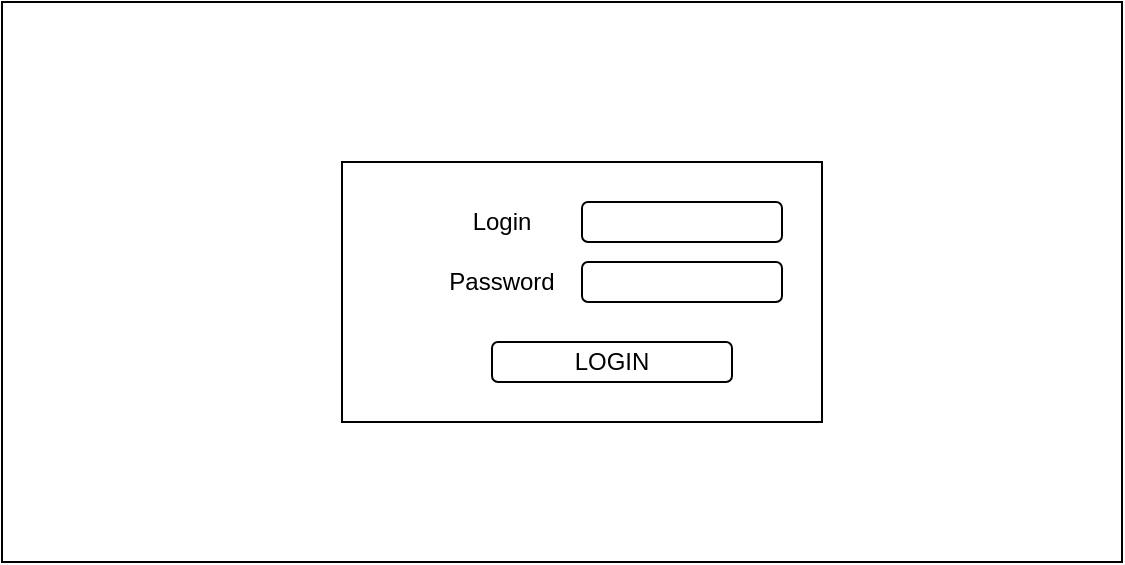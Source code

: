 <mxfile version="14.5.7" type="github">
  <diagram id="3zBokrBIPQ69dkRLH_zG" name="Page-1">
    <mxGraphModel dx="796" dy="494" grid="1" gridSize="10" guides="1" tooltips="1" connect="1" arrows="1" fold="1" page="1" pageScale="1" pageWidth="850" pageHeight="1100" math="0" shadow="0">
      <root>
        <mxCell id="0" />
        <mxCell id="1" parent="0" />
        <mxCell id="VdiR7Nu6vzVMNhyCqP86-1" value="" style="rounded=0;whiteSpace=wrap;html=1;" vertex="1" parent="1">
          <mxGeometry x="120" y="120" width="560" height="280" as="geometry" />
        </mxCell>
        <mxCell id="VdiR7Nu6vzVMNhyCqP86-3" value="" style="rounded=0;whiteSpace=wrap;html=1;" vertex="1" parent="1">
          <mxGeometry x="290" y="200" width="240" height="130" as="geometry" />
        </mxCell>
        <mxCell id="VdiR7Nu6vzVMNhyCqP86-6" value="" style="group" vertex="1" connectable="0" parent="1">
          <mxGeometry x="350" y="220" width="160" height="20" as="geometry" />
        </mxCell>
        <mxCell id="VdiR7Nu6vzVMNhyCqP86-4" value="" style="rounded=1;whiteSpace=wrap;html=1;" vertex="1" parent="VdiR7Nu6vzVMNhyCqP86-6">
          <mxGeometry x="60" width="100" height="20" as="geometry" />
        </mxCell>
        <mxCell id="VdiR7Nu6vzVMNhyCqP86-5" value="Login" style="text;html=1;strokeColor=none;fillColor=none;align=center;verticalAlign=middle;whiteSpace=wrap;rounded=0;" vertex="1" parent="VdiR7Nu6vzVMNhyCqP86-6">
          <mxGeometry width="40" height="20" as="geometry" />
        </mxCell>
        <mxCell id="VdiR7Nu6vzVMNhyCqP86-7" value="" style="group" vertex="1" connectable="0" parent="1">
          <mxGeometry x="350" y="250" width="160" height="20" as="geometry" />
        </mxCell>
        <mxCell id="VdiR7Nu6vzVMNhyCqP86-8" value="" style="rounded=1;whiteSpace=wrap;html=1;" vertex="1" parent="VdiR7Nu6vzVMNhyCqP86-7">
          <mxGeometry x="60" width="100" height="20" as="geometry" />
        </mxCell>
        <mxCell id="VdiR7Nu6vzVMNhyCqP86-9" value="Password" style="text;html=1;strokeColor=none;fillColor=none;align=center;verticalAlign=middle;whiteSpace=wrap;rounded=0;" vertex="1" parent="VdiR7Nu6vzVMNhyCqP86-7">
          <mxGeometry width="40" height="20" as="geometry" />
        </mxCell>
        <mxCell id="VdiR7Nu6vzVMNhyCqP86-11" value="LOGIN" style="rounded=1;whiteSpace=wrap;html=1;" vertex="1" parent="1">
          <mxGeometry x="365" y="290" width="120" height="20" as="geometry" />
        </mxCell>
      </root>
    </mxGraphModel>
  </diagram>
</mxfile>
